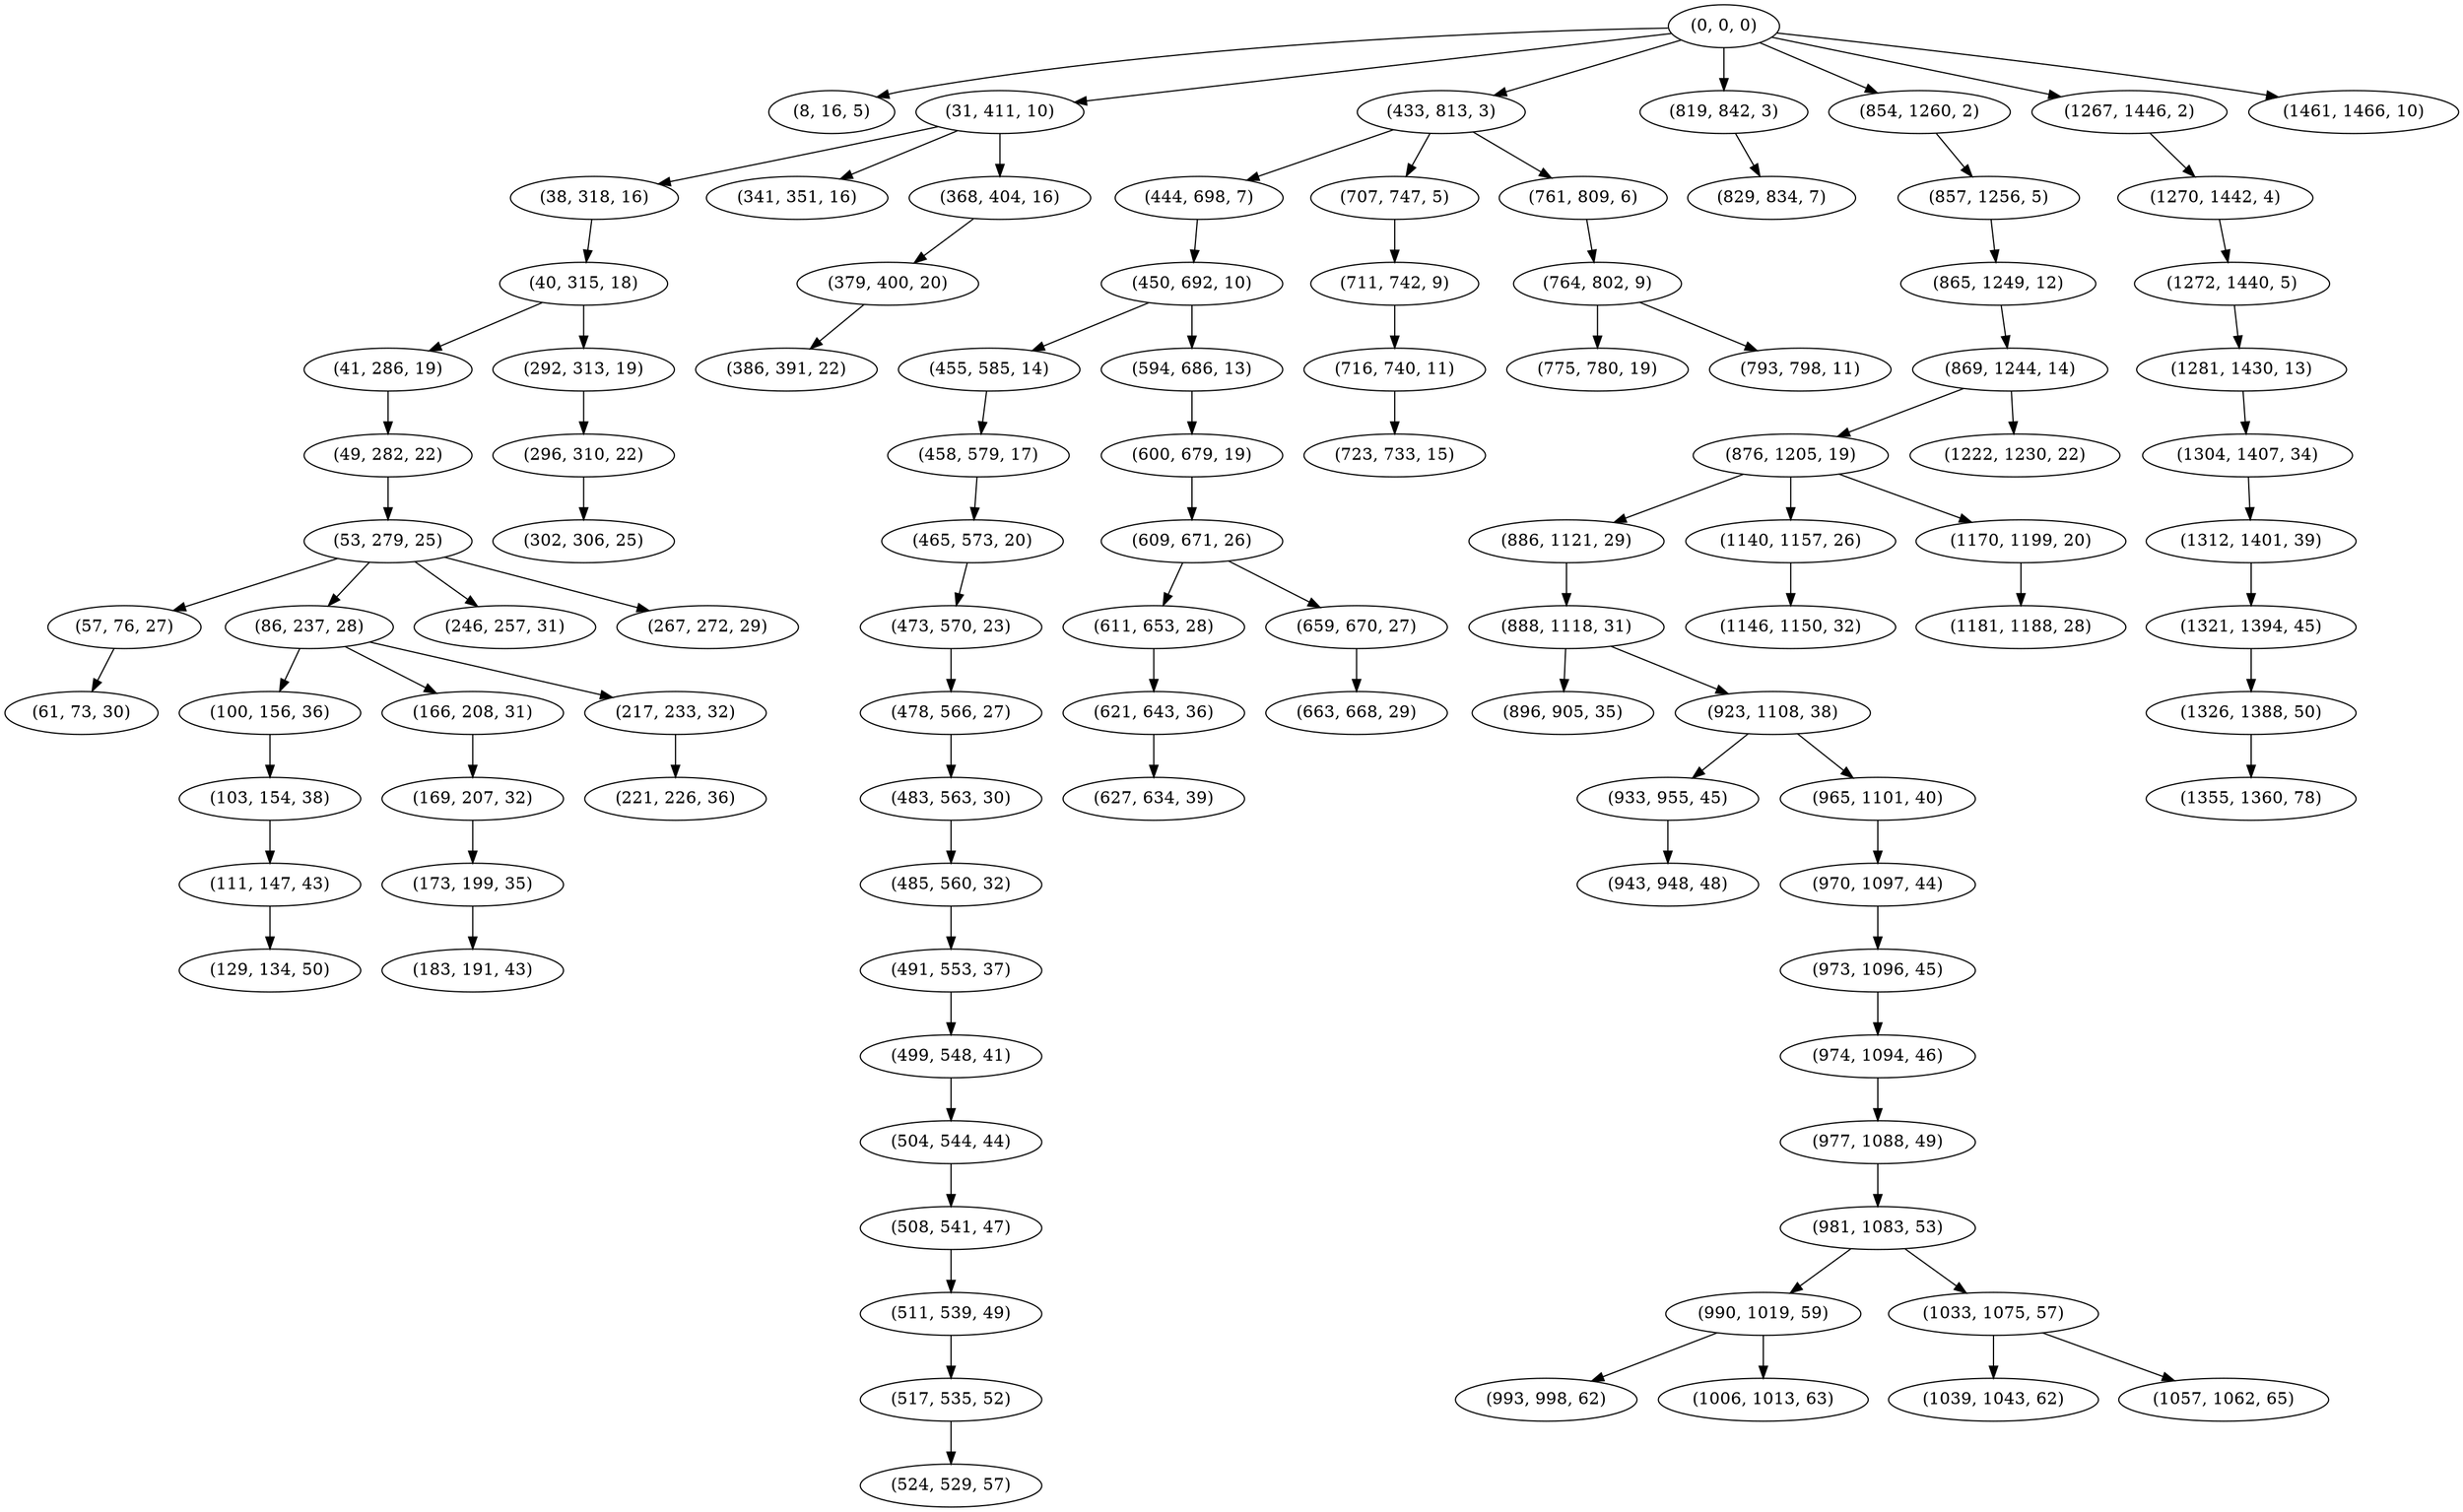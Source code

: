 digraph tree {
    "(0, 0, 0)";
    "(8, 16, 5)";
    "(31, 411, 10)";
    "(38, 318, 16)";
    "(40, 315, 18)";
    "(41, 286, 19)";
    "(49, 282, 22)";
    "(53, 279, 25)";
    "(57, 76, 27)";
    "(61, 73, 30)";
    "(86, 237, 28)";
    "(100, 156, 36)";
    "(103, 154, 38)";
    "(111, 147, 43)";
    "(129, 134, 50)";
    "(166, 208, 31)";
    "(169, 207, 32)";
    "(173, 199, 35)";
    "(183, 191, 43)";
    "(217, 233, 32)";
    "(221, 226, 36)";
    "(246, 257, 31)";
    "(267, 272, 29)";
    "(292, 313, 19)";
    "(296, 310, 22)";
    "(302, 306, 25)";
    "(341, 351, 16)";
    "(368, 404, 16)";
    "(379, 400, 20)";
    "(386, 391, 22)";
    "(433, 813, 3)";
    "(444, 698, 7)";
    "(450, 692, 10)";
    "(455, 585, 14)";
    "(458, 579, 17)";
    "(465, 573, 20)";
    "(473, 570, 23)";
    "(478, 566, 27)";
    "(483, 563, 30)";
    "(485, 560, 32)";
    "(491, 553, 37)";
    "(499, 548, 41)";
    "(504, 544, 44)";
    "(508, 541, 47)";
    "(511, 539, 49)";
    "(517, 535, 52)";
    "(524, 529, 57)";
    "(594, 686, 13)";
    "(600, 679, 19)";
    "(609, 671, 26)";
    "(611, 653, 28)";
    "(621, 643, 36)";
    "(627, 634, 39)";
    "(659, 670, 27)";
    "(663, 668, 29)";
    "(707, 747, 5)";
    "(711, 742, 9)";
    "(716, 740, 11)";
    "(723, 733, 15)";
    "(761, 809, 6)";
    "(764, 802, 9)";
    "(775, 780, 19)";
    "(793, 798, 11)";
    "(819, 842, 3)";
    "(829, 834, 7)";
    "(854, 1260, 2)";
    "(857, 1256, 5)";
    "(865, 1249, 12)";
    "(869, 1244, 14)";
    "(876, 1205, 19)";
    "(886, 1121, 29)";
    "(888, 1118, 31)";
    "(896, 905, 35)";
    "(923, 1108, 38)";
    "(933, 955, 45)";
    "(943, 948, 48)";
    "(965, 1101, 40)";
    "(970, 1097, 44)";
    "(973, 1096, 45)";
    "(974, 1094, 46)";
    "(977, 1088, 49)";
    "(981, 1083, 53)";
    "(990, 1019, 59)";
    "(993, 998, 62)";
    "(1006, 1013, 63)";
    "(1033, 1075, 57)";
    "(1039, 1043, 62)";
    "(1057, 1062, 65)";
    "(1140, 1157, 26)";
    "(1146, 1150, 32)";
    "(1170, 1199, 20)";
    "(1181, 1188, 28)";
    "(1222, 1230, 22)";
    "(1267, 1446, 2)";
    "(1270, 1442, 4)";
    "(1272, 1440, 5)";
    "(1281, 1430, 13)";
    "(1304, 1407, 34)";
    "(1312, 1401, 39)";
    "(1321, 1394, 45)";
    "(1326, 1388, 50)";
    "(1355, 1360, 78)";
    "(1461, 1466, 10)";
    "(0, 0, 0)" -> "(8, 16, 5)";
    "(0, 0, 0)" -> "(31, 411, 10)";
    "(0, 0, 0)" -> "(433, 813, 3)";
    "(0, 0, 0)" -> "(819, 842, 3)";
    "(0, 0, 0)" -> "(854, 1260, 2)";
    "(0, 0, 0)" -> "(1267, 1446, 2)";
    "(0, 0, 0)" -> "(1461, 1466, 10)";
    "(31, 411, 10)" -> "(38, 318, 16)";
    "(31, 411, 10)" -> "(341, 351, 16)";
    "(31, 411, 10)" -> "(368, 404, 16)";
    "(38, 318, 16)" -> "(40, 315, 18)";
    "(40, 315, 18)" -> "(41, 286, 19)";
    "(40, 315, 18)" -> "(292, 313, 19)";
    "(41, 286, 19)" -> "(49, 282, 22)";
    "(49, 282, 22)" -> "(53, 279, 25)";
    "(53, 279, 25)" -> "(57, 76, 27)";
    "(53, 279, 25)" -> "(86, 237, 28)";
    "(53, 279, 25)" -> "(246, 257, 31)";
    "(53, 279, 25)" -> "(267, 272, 29)";
    "(57, 76, 27)" -> "(61, 73, 30)";
    "(86, 237, 28)" -> "(100, 156, 36)";
    "(86, 237, 28)" -> "(166, 208, 31)";
    "(86, 237, 28)" -> "(217, 233, 32)";
    "(100, 156, 36)" -> "(103, 154, 38)";
    "(103, 154, 38)" -> "(111, 147, 43)";
    "(111, 147, 43)" -> "(129, 134, 50)";
    "(166, 208, 31)" -> "(169, 207, 32)";
    "(169, 207, 32)" -> "(173, 199, 35)";
    "(173, 199, 35)" -> "(183, 191, 43)";
    "(217, 233, 32)" -> "(221, 226, 36)";
    "(292, 313, 19)" -> "(296, 310, 22)";
    "(296, 310, 22)" -> "(302, 306, 25)";
    "(368, 404, 16)" -> "(379, 400, 20)";
    "(379, 400, 20)" -> "(386, 391, 22)";
    "(433, 813, 3)" -> "(444, 698, 7)";
    "(433, 813, 3)" -> "(707, 747, 5)";
    "(433, 813, 3)" -> "(761, 809, 6)";
    "(444, 698, 7)" -> "(450, 692, 10)";
    "(450, 692, 10)" -> "(455, 585, 14)";
    "(450, 692, 10)" -> "(594, 686, 13)";
    "(455, 585, 14)" -> "(458, 579, 17)";
    "(458, 579, 17)" -> "(465, 573, 20)";
    "(465, 573, 20)" -> "(473, 570, 23)";
    "(473, 570, 23)" -> "(478, 566, 27)";
    "(478, 566, 27)" -> "(483, 563, 30)";
    "(483, 563, 30)" -> "(485, 560, 32)";
    "(485, 560, 32)" -> "(491, 553, 37)";
    "(491, 553, 37)" -> "(499, 548, 41)";
    "(499, 548, 41)" -> "(504, 544, 44)";
    "(504, 544, 44)" -> "(508, 541, 47)";
    "(508, 541, 47)" -> "(511, 539, 49)";
    "(511, 539, 49)" -> "(517, 535, 52)";
    "(517, 535, 52)" -> "(524, 529, 57)";
    "(594, 686, 13)" -> "(600, 679, 19)";
    "(600, 679, 19)" -> "(609, 671, 26)";
    "(609, 671, 26)" -> "(611, 653, 28)";
    "(609, 671, 26)" -> "(659, 670, 27)";
    "(611, 653, 28)" -> "(621, 643, 36)";
    "(621, 643, 36)" -> "(627, 634, 39)";
    "(659, 670, 27)" -> "(663, 668, 29)";
    "(707, 747, 5)" -> "(711, 742, 9)";
    "(711, 742, 9)" -> "(716, 740, 11)";
    "(716, 740, 11)" -> "(723, 733, 15)";
    "(761, 809, 6)" -> "(764, 802, 9)";
    "(764, 802, 9)" -> "(775, 780, 19)";
    "(764, 802, 9)" -> "(793, 798, 11)";
    "(819, 842, 3)" -> "(829, 834, 7)";
    "(854, 1260, 2)" -> "(857, 1256, 5)";
    "(857, 1256, 5)" -> "(865, 1249, 12)";
    "(865, 1249, 12)" -> "(869, 1244, 14)";
    "(869, 1244, 14)" -> "(876, 1205, 19)";
    "(869, 1244, 14)" -> "(1222, 1230, 22)";
    "(876, 1205, 19)" -> "(886, 1121, 29)";
    "(876, 1205, 19)" -> "(1140, 1157, 26)";
    "(876, 1205, 19)" -> "(1170, 1199, 20)";
    "(886, 1121, 29)" -> "(888, 1118, 31)";
    "(888, 1118, 31)" -> "(896, 905, 35)";
    "(888, 1118, 31)" -> "(923, 1108, 38)";
    "(923, 1108, 38)" -> "(933, 955, 45)";
    "(923, 1108, 38)" -> "(965, 1101, 40)";
    "(933, 955, 45)" -> "(943, 948, 48)";
    "(965, 1101, 40)" -> "(970, 1097, 44)";
    "(970, 1097, 44)" -> "(973, 1096, 45)";
    "(973, 1096, 45)" -> "(974, 1094, 46)";
    "(974, 1094, 46)" -> "(977, 1088, 49)";
    "(977, 1088, 49)" -> "(981, 1083, 53)";
    "(981, 1083, 53)" -> "(990, 1019, 59)";
    "(981, 1083, 53)" -> "(1033, 1075, 57)";
    "(990, 1019, 59)" -> "(993, 998, 62)";
    "(990, 1019, 59)" -> "(1006, 1013, 63)";
    "(1033, 1075, 57)" -> "(1039, 1043, 62)";
    "(1033, 1075, 57)" -> "(1057, 1062, 65)";
    "(1140, 1157, 26)" -> "(1146, 1150, 32)";
    "(1170, 1199, 20)" -> "(1181, 1188, 28)";
    "(1267, 1446, 2)" -> "(1270, 1442, 4)";
    "(1270, 1442, 4)" -> "(1272, 1440, 5)";
    "(1272, 1440, 5)" -> "(1281, 1430, 13)";
    "(1281, 1430, 13)" -> "(1304, 1407, 34)";
    "(1304, 1407, 34)" -> "(1312, 1401, 39)";
    "(1312, 1401, 39)" -> "(1321, 1394, 45)";
    "(1321, 1394, 45)" -> "(1326, 1388, 50)";
    "(1326, 1388, 50)" -> "(1355, 1360, 78)";
}
